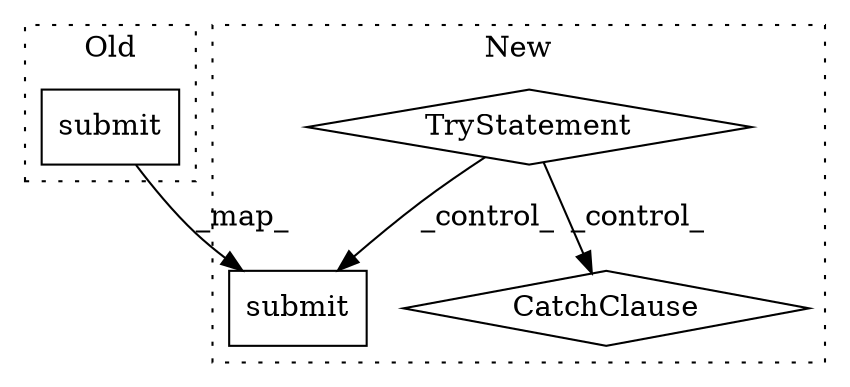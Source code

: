 digraph G {
subgraph cluster0 {
1 [label="submit" a="32" s="11865" l="8" shape="box"];
label = "Old";
style="dotted";
}
subgraph cluster1 {
2 [label="submit" a="32" s="12389" l="8" shape="box"];
3 [label="TryStatement" a="54" s="12372" l="4" shape="diamond"];
4 [label="CatchClause" a="12" s="12406,12440" l="11,2" shape="diamond"];
label = "New";
style="dotted";
}
1 -> 2 [label="_map_"];
3 -> 2 [label="_control_"];
3 -> 4 [label="_control_"];
}